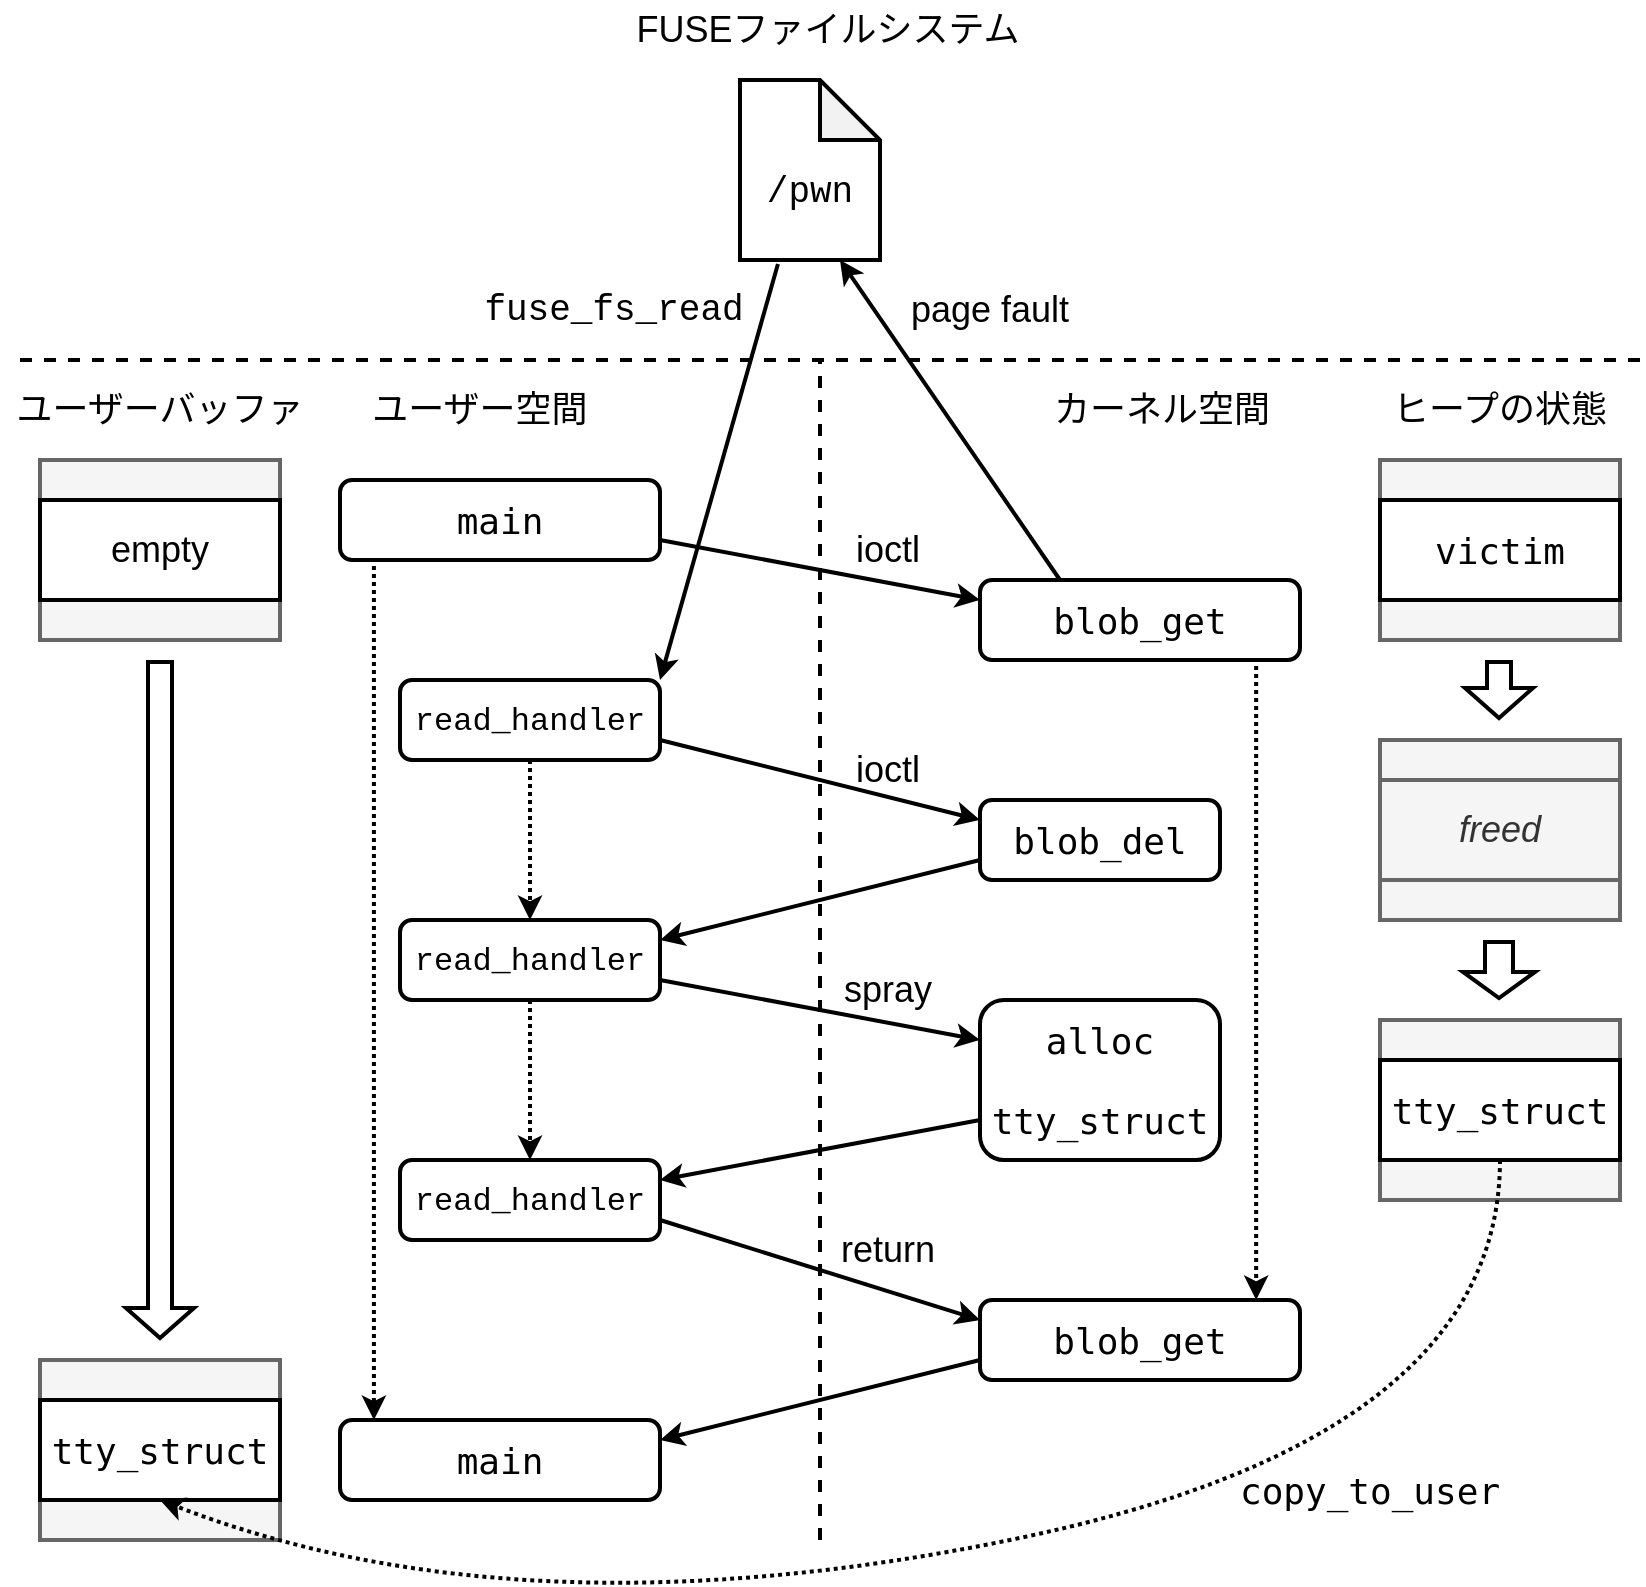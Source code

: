 <mxfile version="18.0.8" type="device"><diagram id="3pm9-IT1jXCaj0oR8ohH" name="Page-1"><mxGraphModel dx="1038" dy="639" grid="1" gridSize="10" guides="1" tooltips="1" connect="1" arrows="1" fold="1" page="1" pageScale="1" pageWidth="827" pageHeight="1169" math="0" shadow="0"><root><mxCell id="0"/><mxCell id="1" parent="0"/><mxCell id="7lEXcEFcm4JK45nwvaa2-1" value="" style="endArrow=none;dashed=1;html=1;rounded=0;strokeWidth=2;" edge="1" parent="1"><mxGeometry width="50" height="50" relative="1" as="geometry"><mxPoint x="410" y="780" as="sourcePoint"/><mxPoint x="410" y="190" as="targetPoint"/></mxGeometry></mxCell><mxCell id="7lEXcEFcm4JK45nwvaa2-2" value="&lt;font style=&quot;font-size: 18px;&quot;&gt;ユーザー空間&lt;br&gt;&lt;/font&gt;" style="text;html=1;strokeColor=none;fillColor=none;align=center;verticalAlign=middle;whiteSpace=wrap;rounded=0;" vertex="1" parent="1"><mxGeometry x="180" y="200" width="120" height="30" as="geometry"/></mxCell><mxCell id="7lEXcEFcm4JK45nwvaa2-3" value="&lt;font style=&quot;font-size: 18px;&quot;&gt;カーネル空間&lt;br&gt;&lt;/font&gt;" style="text;html=1;strokeColor=none;fillColor=none;align=center;verticalAlign=middle;whiteSpace=wrap;rounded=0;" vertex="1" parent="1"><mxGeometry x="521" y="200" width="120" height="30" as="geometry"/></mxCell><mxCell id="7lEXcEFcm4JK45nwvaa2-4" value="&lt;pre&gt;main&lt;/pre&gt;" style="rounded=1;whiteSpace=wrap;html=1;fontSize=18;strokeWidth=2;" vertex="1" parent="1"><mxGeometry x="170" y="250" width="160" height="40" as="geometry"/></mxCell><mxCell id="7lEXcEFcm4JK45nwvaa2-5" value="&lt;pre&gt;blob_get&lt;/pre&gt;" style="rounded=1;whiteSpace=wrap;html=1;fontSize=18;strokeWidth=2;" vertex="1" parent="1"><mxGeometry x="490" y="300" width="160" height="40" as="geometry"/></mxCell><mxCell id="7lEXcEFcm4JK45nwvaa2-6" style="edgeStyle=orthogonalEdgeStyle;rounded=0;orthogonalLoop=1;jettySize=auto;html=1;exitX=0.5;exitY=1;exitDx=0;exitDy=0;entryX=0.5;entryY=0;entryDx=0;entryDy=0;fontSize=18;strokeWidth=2;dashed=1;dashPattern=1 1;" edge="1" parent="1" source="7lEXcEFcm4JK45nwvaa2-7" target="7lEXcEFcm4JK45nwvaa2-15"><mxGeometry relative="1" as="geometry"/></mxCell><mxCell id="7lEXcEFcm4JK45nwvaa2-7" value="&lt;font style=&quot;font-size: 16px;&quot; face=&quot;Courier New&quot;&gt;read_handler&lt;/font&gt;" style="rounded=1;whiteSpace=wrap;html=1;fontSize=18;strokeWidth=2;" vertex="1" parent="1"><mxGeometry x="200" y="350" width="130" height="40" as="geometry"/></mxCell><mxCell id="7lEXcEFcm4JK45nwvaa2-8" value="" style="endArrow=classic;html=1;rounded=0;fontSize=18;strokeWidth=2;exitX=1;exitY=0.75;exitDx=0;exitDy=0;entryX=0;entryY=0.25;entryDx=0;entryDy=0;" edge="1" parent="1" source="7lEXcEFcm4JK45nwvaa2-4" target="7lEXcEFcm4JK45nwvaa2-5"><mxGeometry width="50" height="50" relative="1" as="geometry"><mxPoint x="400" y="500" as="sourcePoint"/><mxPoint x="450" y="450" as="targetPoint"/></mxGeometry></mxCell><mxCell id="7lEXcEFcm4JK45nwvaa2-9" value="" style="endArrow=classic;html=1;rounded=0;fontSize=18;strokeWidth=2;exitX=0.25;exitY=0;exitDx=0;exitDy=0;" edge="1" parent="1" source="7lEXcEFcm4JK45nwvaa2-5"><mxGeometry width="50" height="50" relative="1" as="geometry"><mxPoint x="340" y="290" as="sourcePoint"/><mxPoint x="420" y="140" as="targetPoint"/></mxGeometry></mxCell><mxCell id="7lEXcEFcm4JK45nwvaa2-10" value="ioctl" style="text;html=1;strokeColor=none;fillColor=none;align=center;verticalAlign=middle;whiteSpace=wrap;rounded=0;fontSize=18;" vertex="1" parent="1"><mxGeometry x="414" y="270" width="60" height="30" as="geometry"/></mxCell><mxCell id="7lEXcEFcm4JK45nwvaa2-11" value="page fault" style="text;html=1;strokeColor=none;fillColor=none;align=center;verticalAlign=middle;whiteSpace=wrap;rounded=0;fontSize=18;" vertex="1" parent="1"><mxGeometry x="440" y="150" width="110" height="30" as="geometry"/></mxCell><mxCell id="7lEXcEFcm4JK45nwvaa2-12" value="&lt;pre&gt;blob_del&lt;/pre&gt;" style="rounded=1;whiteSpace=wrap;html=1;fontSize=18;strokeWidth=2;" vertex="1" parent="1"><mxGeometry x="490" y="410" width="120" height="40" as="geometry"/></mxCell><mxCell id="7lEXcEFcm4JK45nwvaa2-13" value="" style="endArrow=classic;html=1;rounded=0;fontSize=18;strokeWidth=2;exitX=1;exitY=0.75;exitDx=0;exitDy=0;entryX=0;entryY=0.25;entryDx=0;entryDy=0;" edge="1" parent="1" source="7lEXcEFcm4JK45nwvaa2-7" target="7lEXcEFcm4JK45nwvaa2-12"><mxGeometry width="50" height="50" relative="1" as="geometry"><mxPoint x="340" y="290" as="sourcePoint"/><mxPoint x="500" y="320" as="targetPoint"/></mxGeometry></mxCell><mxCell id="7lEXcEFcm4JK45nwvaa2-14" value="ioctl" style="text;html=1;strokeColor=none;fillColor=none;align=center;verticalAlign=middle;whiteSpace=wrap;rounded=0;fontSize=18;" vertex="1" parent="1"><mxGeometry x="414" y="380" width="60" height="30" as="geometry"/></mxCell><mxCell id="7lEXcEFcm4JK45nwvaa2-15" value="&lt;font style=&quot;font-size: 16px;&quot; face=&quot;Courier New&quot;&gt;read_handler&lt;/font&gt;" style="rounded=1;whiteSpace=wrap;html=1;fontSize=18;strokeWidth=2;" vertex="1" parent="1"><mxGeometry x="200" y="470" width="130" height="40" as="geometry"/></mxCell><mxCell id="7lEXcEFcm4JK45nwvaa2-16" value="" style="endArrow=classic;html=1;rounded=0;fontSize=18;strokeWidth=2;exitX=0;exitY=0.75;exitDx=0;exitDy=0;entryX=1;entryY=0.25;entryDx=0;entryDy=0;" edge="1" parent="1" source="7lEXcEFcm4JK45nwvaa2-12" target="7lEXcEFcm4JK45nwvaa2-15"><mxGeometry width="50" height="50" relative="1" as="geometry"><mxPoint x="344" y="500" as="sourcePoint"/><mxPoint x="504" y="540" as="targetPoint"/></mxGeometry></mxCell><mxCell id="7lEXcEFcm4JK45nwvaa2-17" value="&lt;div&gt;&lt;pre&gt;alloc&lt;/pre&gt;&lt;pre&gt;tty_struct&lt;/pre&gt;&lt;/div&gt;" style="rounded=1;whiteSpace=wrap;html=1;fontSize=18;strokeWidth=2;" vertex="1" parent="1"><mxGeometry x="490" y="510" width="120" height="80" as="geometry"/></mxCell><mxCell id="7lEXcEFcm4JK45nwvaa2-18" value="" style="endArrow=classic;html=1;rounded=0;fontSize=18;strokeWidth=2;exitX=1;exitY=0.75;exitDx=0;exitDy=0;entryX=0;entryY=0.25;entryDx=0;entryDy=0;" edge="1" parent="1" source="7lEXcEFcm4JK45nwvaa2-15" target="7lEXcEFcm4JK45nwvaa2-17"><mxGeometry width="50" height="50" relative="1" as="geometry"><mxPoint x="340" y="390" as="sourcePoint"/><mxPoint x="500" y="430" as="targetPoint"/></mxGeometry></mxCell><mxCell id="7lEXcEFcm4JK45nwvaa2-19" value="spray" style="text;html=1;strokeColor=none;fillColor=none;align=center;verticalAlign=middle;whiteSpace=wrap;rounded=0;fontSize=18;" vertex="1" parent="1"><mxGeometry x="414" y="490" width="60" height="30" as="geometry"/></mxCell><mxCell id="7lEXcEFcm4JK45nwvaa2-20" value="&lt;font style=&quot;font-size: 16px;&quot; face=&quot;Courier New&quot;&gt;read_handler&lt;/font&gt;" style="rounded=1;whiteSpace=wrap;html=1;fontSize=18;strokeWidth=2;" vertex="1" parent="1"><mxGeometry x="200" y="590" width="130" height="40" as="geometry"/></mxCell><mxCell id="7lEXcEFcm4JK45nwvaa2-21" style="edgeStyle=orthogonalEdgeStyle;rounded=0;orthogonalLoop=1;jettySize=auto;html=1;exitX=0.5;exitY=1;exitDx=0;exitDy=0;dashed=1;dashPattern=1 1;fontSize=18;strokeWidth=2;" edge="1" parent="1" source="7lEXcEFcm4JK45nwvaa2-17"><mxGeometry relative="1" as="geometry"><mxPoint x="550" y="590" as="targetPoint"/></mxGeometry></mxCell><mxCell id="7lEXcEFcm4JK45nwvaa2-22" value="" style="endArrow=classic;html=1;rounded=0;fontSize=18;strokeWidth=2;exitX=0;exitY=0.75;exitDx=0;exitDy=0;entryX=1;entryY=0.25;entryDx=0;entryDy=0;" edge="1" parent="1" source="7lEXcEFcm4JK45nwvaa2-17" target="7lEXcEFcm4JK45nwvaa2-20"><mxGeometry width="50" height="50" relative="1" as="geometry"><mxPoint x="340" y="510" as="sourcePoint"/><mxPoint x="500" y="540" as="targetPoint"/></mxGeometry></mxCell><mxCell id="7lEXcEFcm4JK45nwvaa2-23" value="&lt;pre&gt;blob_get&lt;/pre&gt;" style="rounded=1;whiteSpace=wrap;html=1;fontSize=18;strokeWidth=2;" vertex="1" parent="1"><mxGeometry x="490" y="660" width="160" height="40" as="geometry"/></mxCell><mxCell id="7lEXcEFcm4JK45nwvaa2-24" value="" style="endArrow=classic;html=1;rounded=0;fontSize=18;strokeWidth=2;entryX=0;entryY=0.25;entryDx=0;entryDy=0;exitX=1;exitY=0.75;exitDx=0;exitDy=0;" edge="1" parent="1" source="7lEXcEFcm4JK45nwvaa2-20" target="7lEXcEFcm4JK45nwvaa2-23"><mxGeometry width="50" height="50" relative="1" as="geometry"><mxPoint x="430" y="680" as="sourcePoint"/><mxPoint x="370" y="640" as="targetPoint"/></mxGeometry></mxCell><mxCell id="7lEXcEFcm4JK45nwvaa2-25" style="edgeStyle=orthogonalEdgeStyle;rounded=0;orthogonalLoop=1;jettySize=auto;html=1;entryX=0.863;entryY=0;entryDx=0;entryDy=0;fontSize=18;strokeWidth=2;dashed=1;dashPattern=1 1;exitX=0.863;exitY=0.975;exitDx=0;exitDy=0;exitPerimeter=0;entryPerimeter=0;" edge="1" parent="1" source="7lEXcEFcm4JK45nwvaa2-5" target="7lEXcEFcm4JK45nwvaa2-23"><mxGeometry relative="1" as="geometry"><mxPoint x="640" y="470" as="sourcePoint"/><mxPoint x="280" y="480" as="targetPoint"/></mxGeometry></mxCell><mxCell id="7lEXcEFcm4JK45nwvaa2-26" value="" style="rounded=0;whiteSpace=wrap;html=1;fontSize=18;strokeWidth=2;fillColor=#f5f5f5;fontColor=#333333;strokeColor=#666666;" vertex="1" parent="1"><mxGeometry x="690" y="240" width="120" height="90" as="geometry"/></mxCell><mxCell id="7lEXcEFcm4JK45nwvaa2-27" value="&lt;font style=&quot;font-size: 18px;&quot;&gt;ヒープの状態&lt;br&gt;&lt;/font&gt;" style="text;html=1;strokeColor=none;fillColor=none;align=center;verticalAlign=middle;whiteSpace=wrap;rounded=0;" vertex="1" parent="1"><mxGeometry x="690" y="200" width="120" height="30" as="geometry"/></mxCell><mxCell id="7lEXcEFcm4JK45nwvaa2-28" value="&lt;pre&gt;victim&lt;/pre&gt;" style="rounded=0;whiteSpace=wrap;html=1;fontSize=18;strokeWidth=2;" vertex="1" parent="1"><mxGeometry x="690" y="260" width="120" height="50" as="geometry"/></mxCell><mxCell id="7lEXcEFcm4JK45nwvaa2-29" value="" style="rounded=0;whiteSpace=wrap;html=1;fontSize=18;strokeWidth=2;fillColor=#f5f5f5;fontColor=#333333;strokeColor=#666666;" vertex="1" parent="1"><mxGeometry x="690" y="380" width="120" height="90" as="geometry"/></mxCell><mxCell id="7lEXcEFcm4JK45nwvaa2-30" value="&lt;i&gt;freed&lt;/i&gt;" style="rounded=0;whiteSpace=wrap;html=1;fontSize=18;strokeWidth=2;fillColor=#f5f5f5;fontColor=#333333;strokeColor=#666666;" vertex="1" parent="1"><mxGeometry x="690" y="400" width="120" height="50" as="geometry"/></mxCell><mxCell id="7lEXcEFcm4JK45nwvaa2-31" value="" style="rounded=0;whiteSpace=wrap;html=1;fontSize=18;strokeWidth=2;fillColor=#f5f5f5;fontColor=#333333;strokeColor=#666666;" vertex="1" parent="1"><mxGeometry x="690" y="520" width="120" height="90" as="geometry"/></mxCell><mxCell id="7lEXcEFcm4JK45nwvaa2-32" value="&lt;pre&gt;tty_struct&lt;/pre&gt;" style="rounded=0;whiteSpace=wrap;html=1;fontSize=18;strokeWidth=2;" vertex="1" parent="1"><mxGeometry x="690" y="540" width="120" height="50" as="geometry"/></mxCell><mxCell id="7lEXcEFcm4JK45nwvaa2-33" value="" style="shape=flexArrow;endArrow=classic;html=1;rounded=0;fontSize=18;strokeWidth=2;width=11;endSize=4.33;" edge="1" parent="1"><mxGeometry width="50" height="50" relative="1" as="geometry"><mxPoint x="749.5" y="340" as="sourcePoint"/><mxPoint x="749.5" y="370" as="targetPoint"/></mxGeometry></mxCell><mxCell id="7lEXcEFcm4JK45nwvaa2-34" value="" style="shape=flexArrow;endArrow=classic;html=1;rounded=0;fontSize=18;strokeWidth=2;width=13;endSize=3.67;" edge="1" parent="1"><mxGeometry width="50" height="50" relative="1" as="geometry"><mxPoint x="749.5" y="480" as="sourcePoint"/><mxPoint x="749.5" y="510" as="targetPoint"/></mxGeometry></mxCell><mxCell id="7lEXcEFcm4JK45nwvaa2-35" value="&lt;pre&gt;main&lt;/pre&gt;" style="rounded=1;whiteSpace=wrap;html=1;fontSize=18;strokeWidth=2;" vertex="1" parent="1"><mxGeometry x="170" y="720" width="160" height="40" as="geometry"/></mxCell><mxCell id="7lEXcEFcm4JK45nwvaa2-36" value="" style="endArrow=classic;html=1;rounded=0;fontSize=18;strokeWidth=2;entryX=1;entryY=0.25;entryDx=0;entryDy=0;exitX=0;exitY=0.75;exitDx=0;exitDy=0;" edge="1" parent="1" source="7lEXcEFcm4JK45nwvaa2-23" target="7lEXcEFcm4JK45nwvaa2-35"><mxGeometry width="50" height="50" relative="1" as="geometry"><mxPoint x="340" y="630" as="sourcePoint"/><mxPoint x="500" y="680" as="targetPoint"/></mxGeometry></mxCell><mxCell id="7lEXcEFcm4JK45nwvaa2-37" style="edgeStyle=orthogonalEdgeStyle;rounded=0;orthogonalLoop=1;jettySize=auto;html=1;fontSize=18;strokeWidth=2;dashed=1;dashPattern=1 1;exitX=0.5;exitY=1;exitDx=0;exitDy=0;entryX=0.5;entryY=0;entryDx=0;entryDy=0;" edge="1" parent="1" source="7lEXcEFcm4JK45nwvaa2-15" target="7lEXcEFcm4JK45nwvaa2-20"><mxGeometry relative="1" as="geometry"><mxPoint x="290" y="560" as="sourcePoint"/><mxPoint x="270" y="590" as="targetPoint"/></mxGeometry></mxCell><mxCell id="7lEXcEFcm4JK45nwvaa2-38" style="edgeStyle=orthogonalEdgeStyle;rounded=0;orthogonalLoop=1;jettySize=auto;html=1;fontSize=18;strokeWidth=2;dashed=1;dashPattern=1 1;exitX=0.106;exitY=1.075;exitDx=0;exitDy=0;exitPerimeter=0;entryX=0.106;entryY=0;entryDx=0;entryDy=0;entryPerimeter=0;" edge="1" parent="1" source="7lEXcEFcm4JK45nwvaa2-4" target="7lEXcEFcm4JK45nwvaa2-35"><mxGeometry relative="1" as="geometry"><mxPoint x="280" y="520" as="sourcePoint"/><mxPoint x="280" y="600" as="targetPoint"/></mxGeometry></mxCell><mxCell id="7lEXcEFcm4JK45nwvaa2-39" value="return" style="text;html=1;strokeColor=none;fillColor=none;align=center;verticalAlign=middle;whiteSpace=wrap;rounded=0;fontSize=18;" vertex="1" parent="1"><mxGeometry x="414" y="620" width="60" height="30" as="geometry"/></mxCell><mxCell id="7lEXcEFcm4JK45nwvaa2-40" value="" style="rounded=0;whiteSpace=wrap;html=1;fontSize=18;strokeWidth=2;fillColor=#f5f5f5;fontColor=#333333;strokeColor=#666666;" vertex="1" parent="1"><mxGeometry x="20" y="240" width="120" height="90" as="geometry"/></mxCell><mxCell id="7lEXcEFcm4JK45nwvaa2-41" value="&lt;font style=&quot;font-size: 18px;&quot;&gt;ユーザーバッファ&lt;br&gt;&lt;/font&gt;" style="text;html=1;strokeColor=none;fillColor=none;align=center;verticalAlign=middle;whiteSpace=wrap;rounded=0;" vertex="1" parent="1"><mxGeometry y="200" width="160" height="30" as="geometry"/></mxCell><mxCell id="7lEXcEFcm4JK45nwvaa2-42" value="empty" style="rounded=0;whiteSpace=wrap;html=1;fontSize=18;strokeWidth=2;" vertex="1" parent="1"><mxGeometry x="20" y="260" width="120" height="50" as="geometry"/></mxCell><mxCell id="7lEXcEFcm4JK45nwvaa2-43" value="" style="rounded=0;whiteSpace=wrap;html=1;fontSize=18;strokeWidth=2;fillColor=#f5f5f5;fontColor=#333333;strokeColor=#666666;" vertex="1" parent="1"><mxGeometry x="20" y="690" width="120" height="90" as="geometry"/></mxCell><mxCell id="7lEXcEFcm4JK45nwvaa2-44" value="&lt;pre&gt;tty_struct&lt;/pre&gt;" style="rounded=0;whiteSpace=wrap;html=1;fontSize=18;strokeWidth=2;" vertex="1" parent="1"><mxGeometry x="20" y="710" width="120" height="50" as="geometry"/></mxCell><mxCell id="7lEXcEFcm4JK45nwvaa2-45" value="" style="shape=flexArrow;endArrow=classic;html=1;rounded=0;fontSize=18;strokeWidth=2;width=11;endSize=4.33;" edge="1" parent="1"><mxGeometry width="50" height="50" relative="1" as="geometry"><mxPoint x="80" y="340" as="sourcePoint"/><mxPoint x="80" y="680" as="targetPoint"/></mxGeometry></mxCell><mxCell id="7lEXcEFcm4JK45nwvaa2-46" value="" style="curved=1;endArrow=classic;html=1;rounded=0;fontSize=18;strokeWidth=2;entryX=0.5;entryY=1;entryDx=0;entryDy=0;dashed=1;dashPattern=1 1;" edge="1" parent="1" source="7lEXcEFcm4JK45nwvaa2-32" target="7lEXcEFcm4JK45nwvaa2-44"><mxGeometry width="50" height="50" relative="1" as="geometry"><mxPoint x="390" y="590" as="sourcePoint"/><mxPoint x="440" y="540" as="targetPoint"/><Array as="points"><mxPoint x="750" y="730"/><mxPoint x="260" y="830"/></Array></mxGeometry></mxCell><mxCell id="7lEXcEFcm4JK45nwvaa2-47" value="&lt;pre&gt;copy_to_user&lt;/pre&gt;" style="text;html=1;strokeColor=none;fillColor=none;align=center;verticalAlign=middle;whiteSpace=wrap;rounded=0;fontSize=18;" vertex="1" parent="1"><mxGeometry x="620" y="740" width="130" height="30" as="geometry"/></mxCell><mxCell id="7lEXcEFcm4JK45nwvaa2-49" value="&lt;div align=&quot;center&quot;&gt;&lt;font style=&quot;font-size: 18px;&quot;&gt;FUSEファイルシステム&lt;/font&gt;&lt;/div&gt;" style="text;html=1;strokeColor=none;fillColor=none;align=center;verticalAlign=middle;whiteSpace=wrap;rounded=0;" vertex="1" parent="1"><mxGeometry x="307" y="10" width="214" height="30" as="geometry"/></mxCell><mxCell id="7lEXcEFcm4JK45nwvaa2-51" value="&lt;br&gt;&lt;div&gt;/pwn&lt;/div&gt;" style="shape=note;whiteSpace=wrap;html=1;backgroundOutline=1;darkOpacity=0.05;fontFamily=Courier New;fontSize=18;strokeWidth=2;" vertex="1" parent="1"><mxGeometry x="370" y="50" width="70" height="90" as="geometry"/></mxCell><mxCell id="7lEXcEFcm4JK45nwvaa2-52" value="" style="endArrow=classic;html=1;rounded=0;fontSize=18;strokeWidth=2;exitX=0.271;exitY=1.022;exitDx=0;exitDy=0;exitPerimeter=0;entryX=1;entryY=0;entryDx=0;entryDy=0;" edge="1" parent="1" source="7lEXcEFcm4JK45nwvaa2-51" target="7lEXcEFcm4JK45nwvaa2-7"><mxGeometry width="50" height="50" relative="1" as="geometry"><mxPoint x="478" y="310" as="sourcePoint"/><mxPoint x="368" y="150" as="targetPoint"/></mxGeometry></mxCell><mxCell id="7lEXcEFcm4JK45nwvaa2-53" value="&lt;font face=&quot;Courier New&quot;&gt;fuse_fs_read&lt;/font&gt;" style="text;html=1;strokeColor=none;fillColor=none;align=center;verticalAlign=middle;whiteSpace=wrap;rounded=0;fontSize=18;" vertex="1" parent="1"><mxGeometry x="252" y="150" width="110" height="30" as="geometry"/></mxCell><mxCell id="7lEXcEFcm4JK45nwvaa2-54" value="" style="endArrow=none;dashed=1;html=1;rounded=0;strokeWidth=2;" edge="1" parent="1"><mxGeometry width="50" height="50" relative="1" as="geometry"><mxPoint x="820" y="190" as="sourcePoint"/><mxPoint x="10" y="190" as="targetPoint"/></mxGeometry></mxCell></root></mxGraphModel></diagram></mxfile>
